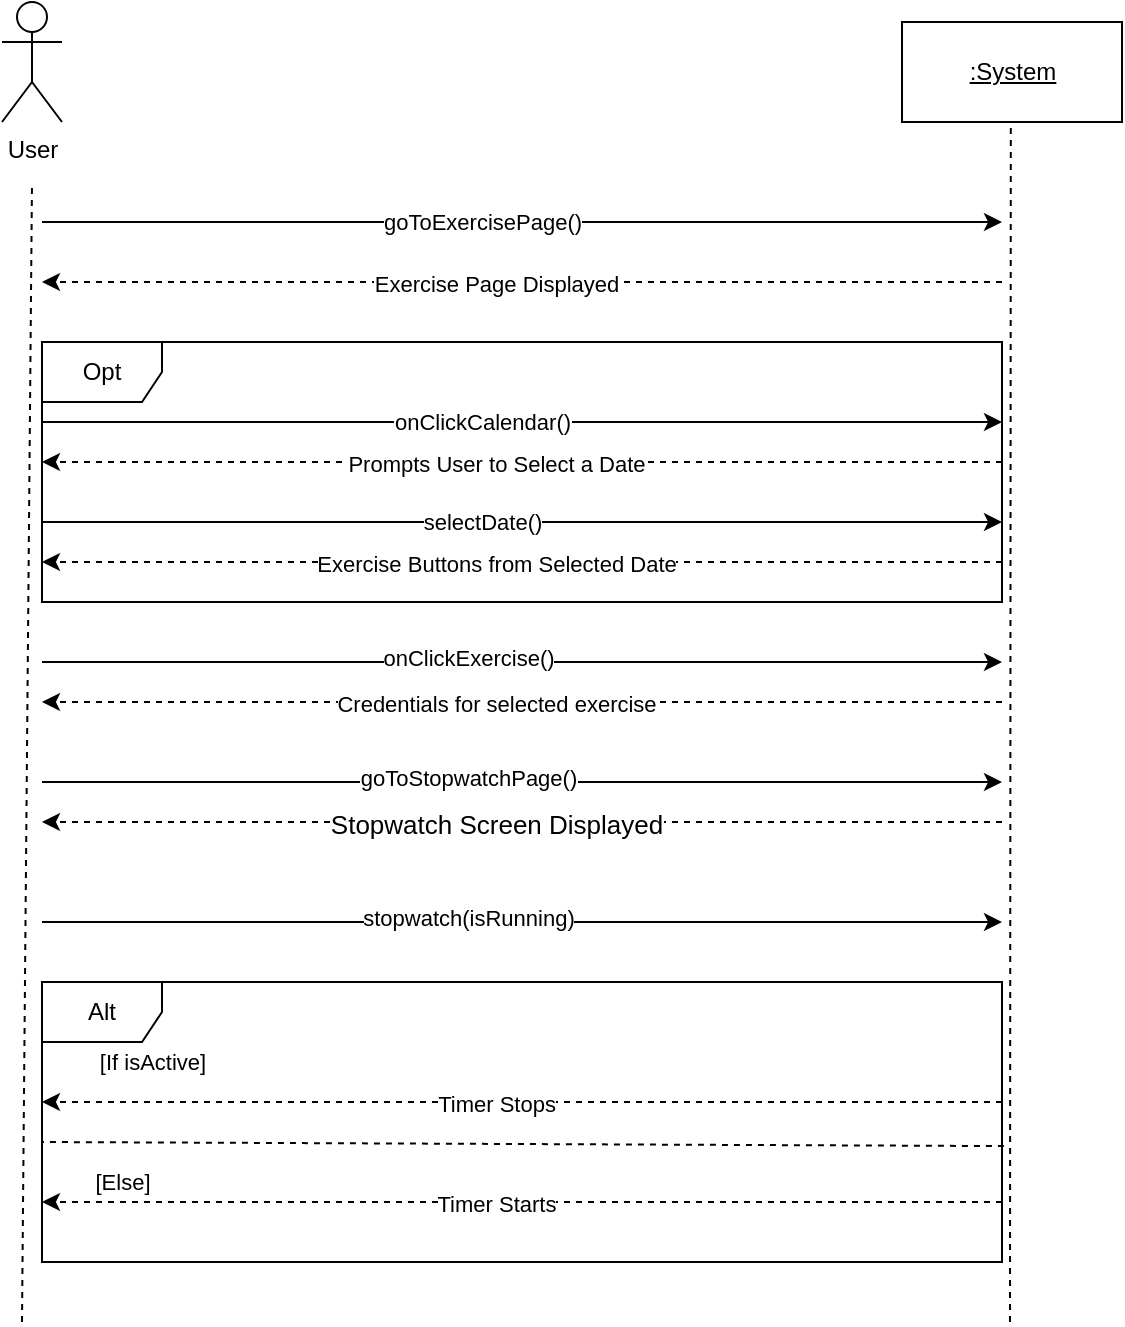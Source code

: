 <mxfile version="15.9.6" type="github">
  <diagram id="C3kk8iVVJ5LhTP5NbqHd" name="Page-1">
    <mxGraphModel dx="1038" dy="536" grid="1" gridSize="10" guides="1" tooltips="1" connect="1" arrows="1" fold="1" page="1" pageScale="1" pageWidth="850" pageHeight="1100" math="0" shadow="0">
      <root>
        <mxCell id="0" />
        <mxCell id="1" parent="0" />
        <mxCell id="zwtZ1gS0Mq2enyTm4LLa-14" value="Alt" style="shape=umlFrame;whiteSpace=wrap;html=1;" vertex="1" parent="1">
          <mxGeometry x="170" y="620" width="480" height="140" as="geometry" />
        </mxCell>
        <mxCell id="zwtZ1gS0Mq2enyTm4LLa-1" value="Opt" style="shape=umlFrame;whiteSpace=wrap;html=1;" vertex="1" parent="1">
          <mxGeometry x="170" y="300" width="480" height="130" as="geometry" />
        </mxCell>
        <mxCell id="VYZUzuegT2Te2G6oGABQ-1" value="User" style="shape=umlActor;verticalLabelPosition=bottom;verticalAlign=top;html=1;" parent="1" vertex="1">
          <mxGeometry x="150" y="130" width="30" height="60" as="geometry" />
        </mxCell>
        <mxCell id="VYZUzuegT2Te2G6oGABQ-2" value="&lt;u&gt;:System&lt;/u&gt;" style="html=1;" parent="1" vertex="1">
          <mxGeometry x="600" y="140" width="110" height="50" as="geometry" />
        </mxCell>
        <mxCell id="VYZUzuegT2Te2G6oGABQ-3" value="" style="endArrow=none;dashed=1;html=1;rounded=0;" parent="1" edge="1">
          <mxGeometry width="50" height="50" relative="1" as="geometry">
            <mxPoint x="160" y="790" as="sourcePoint" />
            <mxPoint x="165" y="220" as="targetPoint" />
          </mxGeometry>
        </mxCell>
        <mxCell id="VYZUzuegT2Te2G6oGABQ-4" value="" style="endArrow=none;dashed=1;html=1;rounded=0;" parent="1" edge="1">
          <mxGeometry width="50" height="50" relative="1" as="geometry">
            <mxPoint x="654" y="790" as="sourcePoint" />
            <mxPoint x="654.41" y="190" as="targetPoint" />
          </mxGeometry>
        </mxCell>
        <mxCell id="aOVv1BIqw7hd5nw9u_mf-1" value="" style="endArrow=classic;html=1;rounded=0;dashed=1;" parent="1" edge="1">
          <mxGeometry width="50" height="50" relative="1" as="geometry">
            <mxPoint x="650" y="270" as="sourcePoint" />
            <mxPoint x="170" y="270" as="targetPoint" />
          </mxGeometry>
        </mxCell>
        <mxCell id="aOVv1BIqw7hd5nw9u_mf-2" value="Exercise Page Displayed" style="edgeLabel;html=1;align=center;verticalAlign=middle;resizable=0;points=[];" parent="aOVv1BIqw7hd5nw9u_mf-1" vertex="1" connectable="0">
          <mxGeometry x="0.054" y="1" relative="1" as="geometry">
            <mxPoint as="offset" />
          </mxGeometry>
        </mxCell>
        <mxCell id="aOVv1BIqw7hd5nw9u_mf-3" value="" style="endArrow=classic;html=1;rounded=0;" parent="1" edge="1">
          <mxGeometry width="50" height="50" relative="1" as="geometry">
            <mxPoint x="170" y="240" as="sourcePoint" />
            <mxPoint x="650" y="240" as="targetPoint" />
          </mxGeometry>
        </mxCell>
        <mxCell id="aOVv1BIqw7hd5nw9u_mf-4" value="goToExercisePage()" style="edgeLabel;html=1;align=center;verticalAlign=middle;resizable=0;points=[];" parent="aOVv1BIqw7hd5nw9u_mf-3" vertex="1" connectable="0">
          <mxGeometry x="-0.113" y="2" relative="1" as="geometry">
            <mxPoint x="7" y="2" as="offset" />
          </mxGeometry>
        </mxCell>
        <mxCell id="aOVv1BIqw7hd5nw9u_mf-8" value="" style="endArrow=classic;html=1;rounded=0;" parent="1" edge="1">
          <mxGeometry width="50" height="50" relative="1" as="geometry">
            <mxPoint x="170" y="460" as="sourcePoint" />
            <mxPoint x="650" y="460" as="targetPoint" />
          </mxGeometry>
        </mxCell>
        <mxCell id="aOVv1BIqw7hd5nw9u_mf-9" value="onClickExercise()" style="edgeLabel;html=1;align=center;verticalAlign=middle;resizable=0;points=[];" parent="aOVv1BIqw7hd5nw9u_mf-8" vertex="1" connectable="0">
          <mxGeometry x="-0.113" y="2" relative="1" as="geometry">
            <mxPoint as="offset" />
          </mxGeometry>
        </mxCell>
        <mxCell id="aOVv1BIqw7hd5nw9u_mf-10" value="" style="endArrow=classic;html=1;rounded=0;" parent="1" edge="1">
          <mxGeometry width="50" height="50" relative="1" as="geometry">
            <mxPoint x="170" y="520" as="sourcePoint" />
            <mxPoint x="650.0" y="520" as="targetPoint" />
          </mxGeometry>
        </mxCell>
        <mxCell id="aOVv1BIqw7hd5nw9u_mf-11" value="goToStopwatchPage()" style="edgeLabel;html=1;align=center;verticalAlign=middle;resizable=0;points=[];" parent="aOVv1BIqw7hd5nw9u_mf-10" vertex="1" connectable="0">
          <mxGeometry x="-0.113" y="2" relative="1" as="geometry">
            <mxPoint as="offset" />
          </mxGeometry>
        </mxCell>
        <mxCell id="aOVv1BIqw7hd5nw9u_mf-13" value="" style="endArrow=classic;html=1;rounded=0;dashed=1;" parent="1" edge="1">
          <mxGeometry width="50" height="50" relative="1" as="geometry">
            <mxPoint x="650.0" y="680" as="sourcePoint" />
            <mxPoint x="170" y="680" as="targetPoint" />
          </mxGeometry>
        </mxCell>
        <mxCell id="aOVv1BIqw7hd5nw9u_mf-14" value="Timer Stops" style="edgeLabel;html=1;align=center;verticalAlign=middle;resizable=0;points=[];" parent="aOVv1BIqw7hd5nw9u_mf-13" vertex="1" connectable="0">
          <mxGeometry x="0.054" y="1" relative="1" as="geometry">
            <mxPoint as="offset" />
          </mxGeometry>
        </mxCell>
        <mxCell id="aOVv1BIqw7hd5nw9u_mf-15" value="" style="endArrow=classic;html=1;rounded=0;dashed=1;" parent="1" edge="1">
          <mxGeometry width="50" height="50" relative="1" as="geometry">
            <mxPoint x="650.0" y="540" as="sourcePoint" />
            <mxPoint x="170" y="540" as="targetPoint" />
          </mxGeometry>
        </mxCell>
        <mxCell id="aOVv1BIqw7hd5nw9u_mf-16" value="&lt;span style=&quot;font-size: 13px ; color: #000000 ; font-weight: normal ; text-decoration: none ; font-family: &amp;#34;arial&amp;#34; ; font-style: normal&quot;&gt;Stopwatch Screen Displayed&lt;/span&gt;" style="edgeLabel;html=1;align=center;verticalAlign=middle;resizable=0;points=[];" parent="aOVv1BIqw7hd5nw9u_mf-15" vertex="1" connectable="0">
          <mxGeometry x="0.054" y="1" relative="1" as="geometry">
            <mxPoint as="offset" />
          </mxGeometry>
        </mxCell>
        <mxCell id="aOVv1BIqw7hd5nw9u_mf-17" value="" style="endArrow=classic;html=1;rounded=0;" parent="1" edge="1">
          <mxGeometry width="50" height="50" relative="1" as="geometry">
            <mxPoint x="170" y="590" as="sourcePoint" />
            <mxPoint x="650.0" y="590" as="targetPoint" />
          </mxGeometry>
        </mxCell>
        <mxCell id="aOVv1BIqw7hd5nw9u_mf-18" value="stopwatch(isRunning)" style="edgeLabel;html=1;align=center;verticalAlign=middle;resizable=0;points=[];" parent="aOVv1BIqw7hd5nw9u_mf-17" vertex="1" connectable="0">
          <mxGeometry x="-0.113" y="2" relative="1" as="geometry">
            <mxPoint as="offset" />
          </mxGeometry>
        </mxCell>
        <mxCell id="zwtZ1gS0Mq2enyTm4LLa-3" value="" style="endArrow=classic;html=1;rounded=0;" edge="1" parent="1">
          <mxGeometry width="50" height="50" relative="1" as="geometry">
            <mxPoint x="170" y="340" as="sourcePoint" />
            <mxPoint x="650" y="340" as="targetPoint" />
          </mxGeometry>
        </mxCell>
        <mxCell id="zwtZ1gS0Mq2enyTm4LLa-4" value="onClickCalendar()" style="edgeLabel;html=1;align=center;verticalAlign=middle;resizable=0;points=[];" vertex="1" connectable="0" parent="zwtZ1gS0Mq2enyTm4LLa-3">
          <mxGeometry x="-0.113" y="2" relative="1" as="geometry">
            <mxPoint x="7" y="2" as="offset" />
          </mxGeometry>
        </mxCell>
        <mxCell id="zwtZ1gS0Mq2enyTm4LLa-5" value="" style="endArrow=classic;html=1;rounded=0;" edge="1" parent="1">
          <mxGeometry width="50" height="50" relative="1" as="geometry">
            <mxPoint x="170" y="390" as="sourcePoint" />
            <mxPoint x="650" y="390" as="targetPoint" />
          </mxGeometry>
        </mxCell>
        <mxCell id="zwtZ1gS0Mq2enyTm4LLa-6" value="selectDate()" style="edgeLabel;html=1;align=center;verticalAlign=middle;resizable=0;points=[];" vertex="1" connectable="0" parent="zwtZ1gS0Mq2enyTm4LLa-5">
          <mxGeometry x="-0.113" y="2" relative="1" as="geometry">
            <mxPoint x="7" y="2" as="offset" />
          </mxGeometry>
        </mxCell>
        <mxCell id="zwtZ1gS0Mq2enyTm4LLa-7" value="" style="endArrow=classic;html=1;rounded=0;dashed=1;" edge="1" parent="1">
          <mxGeometry width="50" height="50" relative="1" as="geometry">
            <mxPoint x="650" y="360" as="sourcePoint" />
            <mxPoint x="170" y="360" as="targetPoint" />
          </mxGeometry>
        </mxCell>
        <mxCell id="zwtZ1gS0Mq2enyTm4LLa-8" value="&lt;font style=&quot;font-size: 11px&quot;&gt;&lt;span style=&quot;color: rgb(0 , 0 , 0) ; font-weight: normal ; text-decoration: none ; font-family: &amp;#34;arial&amp;#34; ; font-style: normal&quot;&gt;Prompts User to Select a Date&lt;/span&gt;&lt;/font&gt;" style="edgeLabel;html=1;align=center;verticalAlign=middle;resizable=0;points=[];" vertex="1" connectable="0" parent="zwtZ1gS0Mq2enyTm4LLa-7">
          <mxGeometry x="0.054" y="1" relative="1" as="geometry">
            <mxPoint as="offset" />
          </mxGeometry>
        </mxCell>
        <mxCell id="zwtZ1gS0Mq2enyTm4LLa-9" value="" style="endArrow=classic;html=1;rounded=0;dashed=1;" edge="1" parent="1">
          <mxGeometry width="50" height="50" relative="1" as="geometry">
            <mxPoint x="650" y="410" as="sourcePoint" />
            <mxPoint x="170" y="410" as="targetPoint" />
          </mxGeometry>
        </mxCell>
        <mxCell id="zwtZ1gS0Mq2enyTm4LLa-10" value="Exercise Buttons from Selected Date" style="edgeLabel;html=1;align=center;verticalAlign=middle;resizable=0;points=[];" vertex="1" connectable="0" parent="zwtZ1gS0Mq2enyTm4LLa-9">
          <mxGeometry x="0.054" y="1" relative="1" as="geometry">
            <mxPoint as="offset" />
          </mxGeometry>
        </mxCell>
        <mxCell id="zwtZ1gS0Mq2enyTm4LLa-12" value="" style="endArrow=classic;html=1;rounded=0;dashed=1;" edge="1" parent="1">
          <mxGeometry width="50" height="50" relative="1" as="geometry">
            <mxPoint x="650" y="480" as="sourcePoint" />
            <mxPoint x="170" y="480" as="targetPoint" />
          </mxGeometry>
        </mxCell>
        <mxCell id="zwtZ1gS0Mq2enyTm4LLa-13" value="&lt;span style=&quot;font-size: 11px ; color: rgb(0 , 0 , 0) ; font-weight: normal ; text-decoration: none ; font-family: &amp;#34;arial&amp;#34; ; font-style: normal&quot;&gt;Credentials for selected exercise&lt;/span&gt;" style="edgeLabel;html=1;align=center;verticalAlign=middle;resizable=0;points=[];fontSize=11;" vertex="1" connectable="0" parent="zwtZ1gS0Mq2enyTm4LLa-12">
          <mxGeometry x="0.054" y="1" relative="1" as="geometry">
            <mxPoint as="offset" />
          </mxGeometry>
        </mxCell>
        <mxCell id="zwtZ1gS0Mq2enyTm4LLa-17" value="[If isActive]" style="text;html=1;align=center;verticalAlign=middle;resizable=0;points=[];autosize=1;strokeColor=none;fillColor=none;fontSize=11;" vertex="1" parent="1">
          <mxGeometry x="190" y="650" width="70" height="20" as="geometry" />
        </mxCell>
        <mxCell id="zwtZ1gS0Mq2enyTm4LLa-18" value="[Else]" style="text;html=1;align=center;verticalAlign=middle;resizable=0;points=[];autosize=1;strokeColor=none;fillColor=none;fontSize=11;" vertex="1" parent="1">
          <mxGeometry x="190" y="710" width="40" height="20" as="geometry" />
        </mxCell>
        <mxCell id="zwtZ1gS0Mq2enyTm4LLa-19" value="" style="endArrow=classic;html=1;rounded=0;dashed=1;" edge="1" parent="1">
          <mxGeometry width="50" height="50" relative="1" as="geometry">
            <mxPoint x="650.0" y="730" as="sourcePoint" />
            <mxPoint x="170" y="730" as="targetPoint" />
          </mxGeometry>
        </mxCell>
        <mxCell id="zwtZ1gS0Mq2enyTm4LLa-20" value="Timer Starts" style="edgeLabel;html=1;align=center;verticalAlign=middle;resizable=0;points=[];" vertex="1" connectable="0" parent="zwtZ1gS0Mq2enyTm4LLa-19">
          <mxGeometry x="0.054" y="1" relative="1" as="geometry">
            <mxPoint as="offset" />
          </mxGeometry>
        </mxCell>
        <mxCell id="zwtZ1gS0Mq2enyTm4LLa-21" value="" style="endArrow=none;html=1;rounded=0;dashed=1;endFill=0;exitX=1.002;exitY=0.586;exitDx=0;exitDy=0;exitPerimeter=0;" edge="1" parent="1" source="zwtZ1gS0Mq2enyTm4LLa-14">
          <mxGeometry width="50" height="50" relative="1" as="geometry">
            <mxPoint x="640.0" y="700" as="sourcePoint" />
            <mxPoint x="170" y="700" as="targetPoint" />
          </mxGeometry>
        </mxCell>
      </root>
    </mxGraphModel>
  </diagram>
</mxfile>
